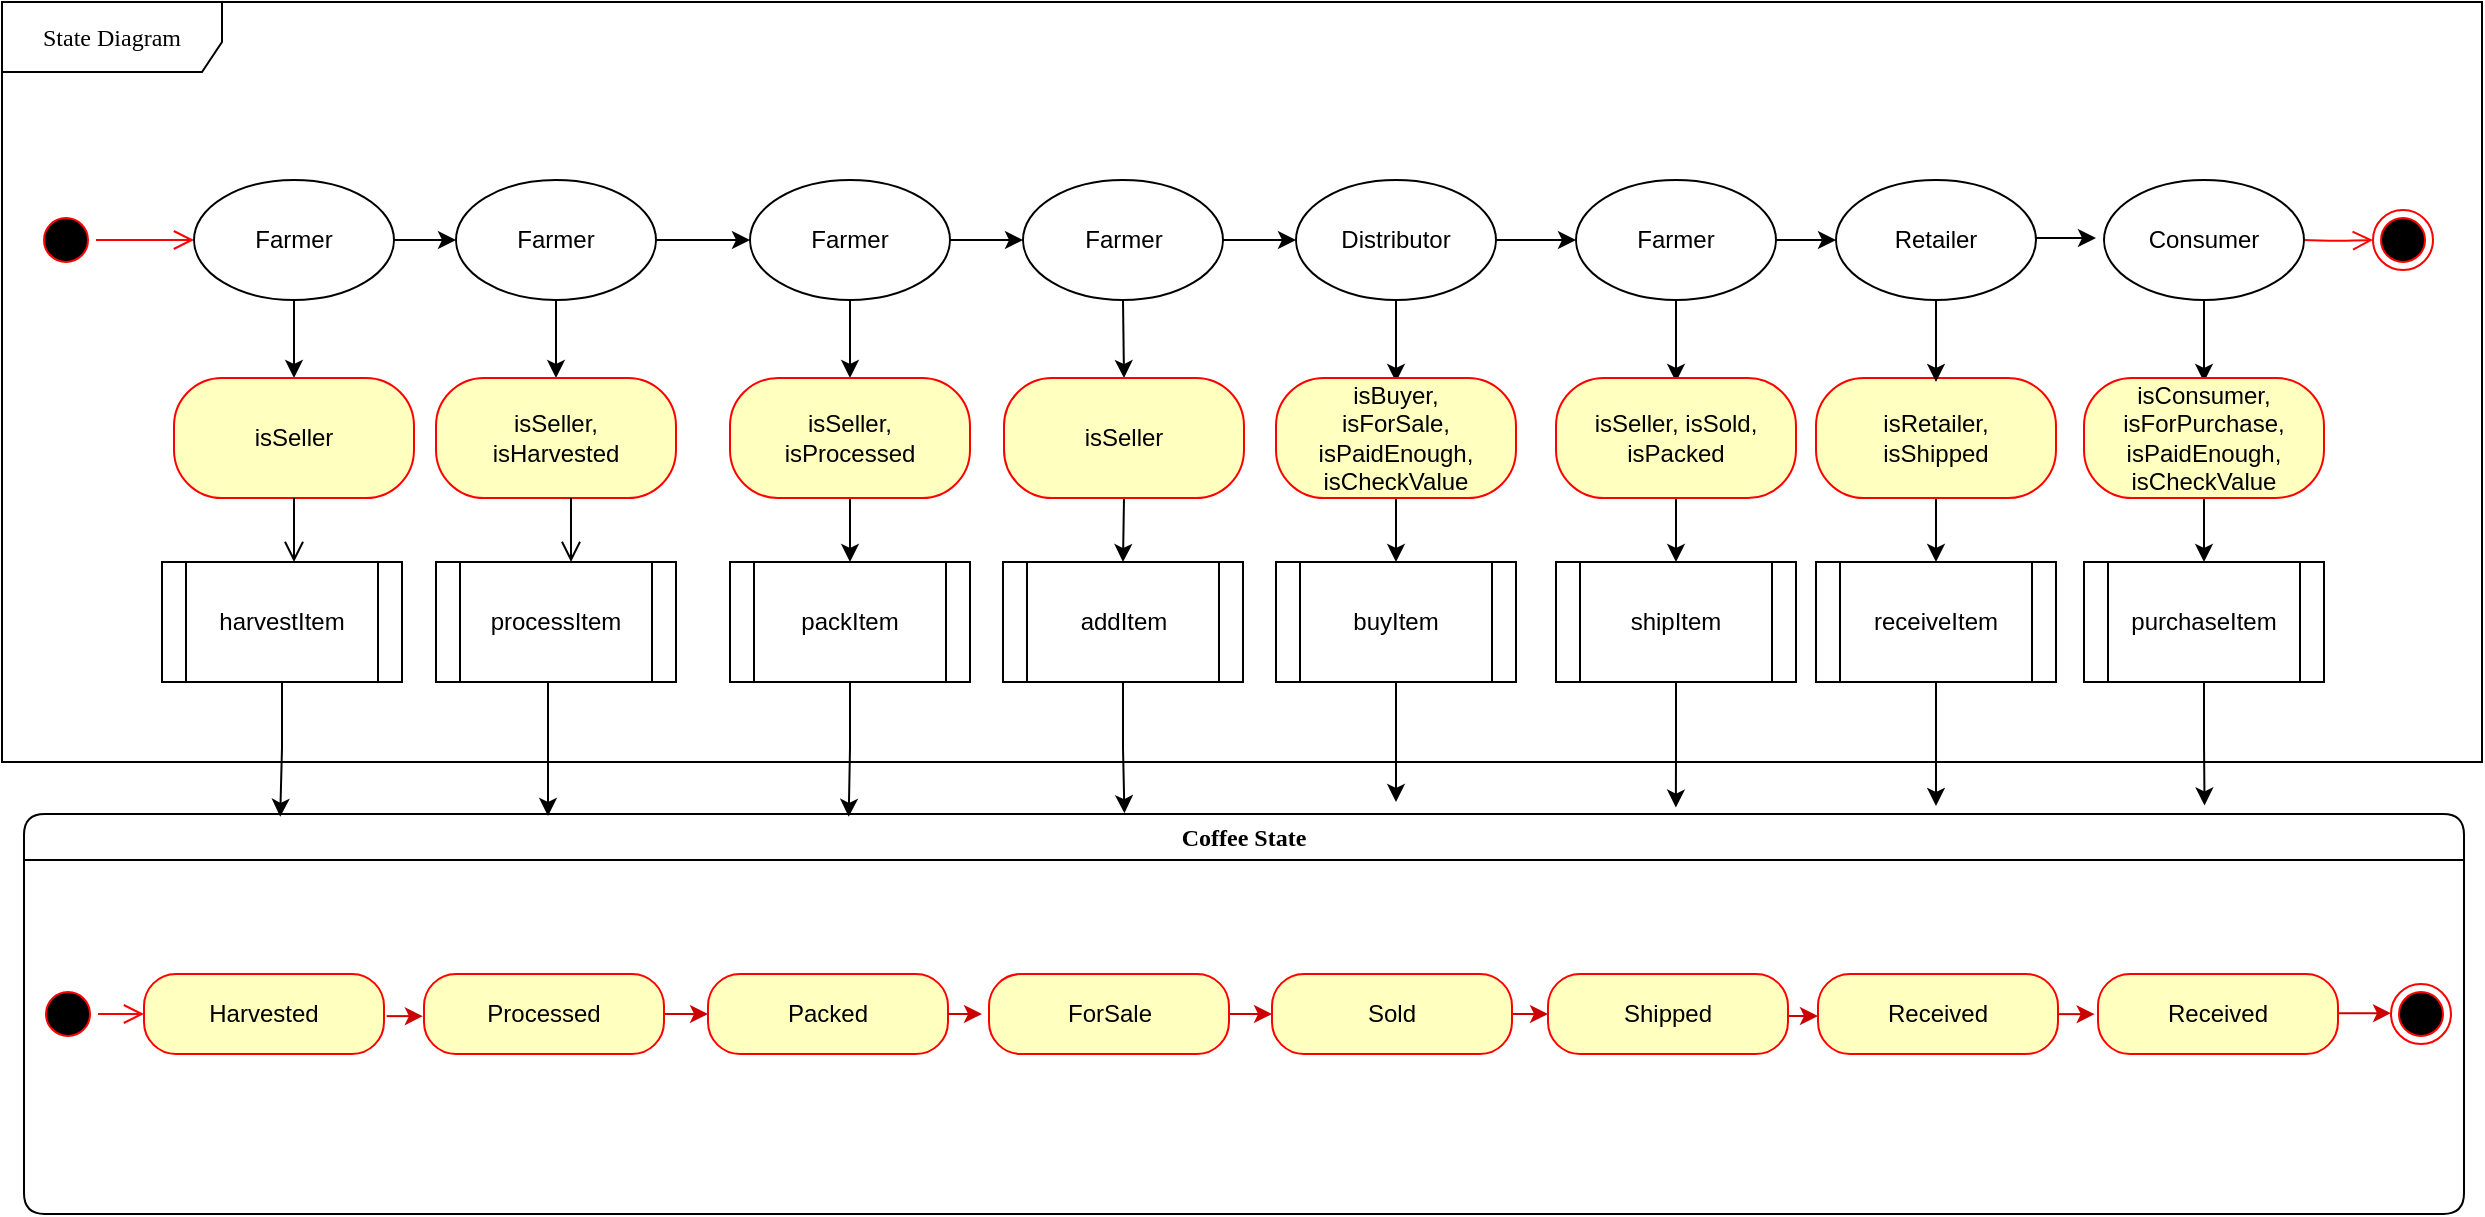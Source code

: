 <mxfile version="12.1.3" type="device" pages="1"><diagram name="Page-1" id="58cdce13-f638-feb5-8d6f-7d28b1aa9fa0"><mxGraphModel dx="1341" dy="703" grid="1" gridSize="10" guides="1" tooltips="1" connect="1" arrows="1" fold="1" page="1" pageScale="1" pageWidth="1100" pageHeight="850" background="#ffffff" math="0" shadow="0"><root><mxCell id="0"/><mxCell id="1" parent="0"/><mxCell id="382b91b5511bd0f7-1" value="" style="ellipse;html=1;shape=startState;fillColor=#000000;strokeColor=#ff0000;rounded=1;shadow=0;comic=0;labelBackgroundColor=none;fontFamily=Verdana;fontSize=12;fontColor=#000000;align=center;direction=south;" parent="1" vertex="1"><mxGeometry x="17" y="144" width="30" height="30" as="geometry"/></mxCell><mxCell id="2a3bc250acf0617d-7" value="Coffee State" style="swimlane;whiteSpace=wrap;html=1;rounded=1;shadow=0;comic=0;labelBackgroundColor=none;strokeColor=#000000;strokeWidth=1;fillColor=#ffffff;fontFamily=Verdana;fontSize=12;fontColor=#000000;align=center;startSize=23;" parent="1" vertex="1"><mxGeometry x="11" y="446" width="1220" height="200" as="geometry"/></mxCell><mxCell id="24f968d109e7d6b4-3" value="" style="ellipse;html=1;shape=endState;fillColor=#000000;strokeColor=#ff0000;rounded=1;shadow=0;comic=0;labelBackgroundColor=none;fontFamily=Verdana;fontSize=12;fontColor=#000000;align=center;" parent="2a3bc250acf0617d-7" vertex="1"><mxGeometry x="1183.5" y="85" width="30" height="30" as="geometry"/></mxCell><mxCell id="3cde6dad864a17aa-9" style="edgeStyle=elbowEdgeStyle;html=1;labelBackgroundColor=none;endArrow=open;endSize=8;strokeColor=#ff0000;fontFamily=Verdana;fontSize=12;align=left;" parent="2a3bc250acf0617d-7" source="2a3bc250acf0617d-3" target="5c2kfolSRN1aDGWYx7yb-65" edge="1"><mxGeometry relative="1" as="geometry"><mxPoint x="229" y="109" as="targetPoint"/></mxGeometry></mxCell><mxCell id="2a3bc250acf0617d-3" value="" style="ellipse;html=1;shape=startState;fillColor=#000000;strokeColor=#ff0000;rounded=1;shadow=0;comic=0;labelBackgroundColor=none;fontFamily=Verdana;fontSize=12;fontColor=#000000;align=center;direction=south;" parent="2a3bc250acf0617d-7" vertex="1"><mxGeometry x="7" y="85" width="30" height="30" as="geometry"/></mxCell><mxCell id="5c2kfolSRN1aDGWYx7yb-65" value="Harvested" style="rounded=1;whiteSpace=wrap;html=1;arcSize=40;fontColor=#000000;fillColor=#ffffc0;strokeColor=#ff0000;" parent="2a3bc250acf0617d-7" vertex="1"><mxGeometry x="60" y="80" width="120" height="40" as="geometry"/></mxCell><mxCell id="5c2kfolSRN1aDGWYx7yb-73" style="edgeStyle=orthogonalEdgeStyle;rounded=0;orthogonalLoop=1;jettySize=auto;html=1;exitX=1;exitY=0.5;exitDx=0;exitDy=0;strokeColor=#CC0000;" parent="2a3bc250acf0617d-7" source="5c2kfolSRN1aDGWYx7yb-66" target="5c2kfolSRN1aDGWYx7yb-67" edge="1"><mxGeometry relative="1" as="geometry"/></mxCell><mxCell id="5c2kfolSRN1aDGWYx7yb-66" value="Processed" style="rounded=1;whiteSpace=wrap;html=1;arcSize=40;fontColor=#000000;fillColor=#ffffc0;strokeColor=#ff0000;" parent="2a3bc250acf0617d-7" vertex="1"><mxGeometry x="200" y="80" width="120" height="40" as="geometry"/></mxCell><mxCell id="5c2kfolSRN1aDGWYx7yb-67" value="Packed" style="rounded=1;whiteSpace=wrap;html=1;arcSize=40;fontColor=#000000;fillColor=#ffffc0;strokeColor=#ff0000;" parent="2a3bc250acf0617d-7" vertex="1"><mxGeometry x="342" y="80" width="120" height="40" as="geometry"/></mxCell><mxCell id="5c2kfolSRN1aDGWYx7yb-75" style="edgeStyle=orthogonalEdgeStyle;rounded=0;orthogonalLoop=1;jettySize=auto;html=1;exitX=1;exitY=0.5;exitDx=0;exitDy=0;strokeColor=#CC0000;" parent="2a3bc250acf0617d-7" source="5c2kfolSRN1aDGWYx7yb-68" target="5c2kfolSRN1aDGWYx7yb-69" edge="1"><mxGeometry relative="1" as="geometry"/></mxCell><mxCell id="5c2kfolSRN1aDGWYx7yb-68" value="ForSale" style="rounded=1;whiteSpace=wrap;html=1;arcSize=40;fontColor=#000000;fillColor=#ffffc0;strokeColor=#ff0000;" parent="2a3bc250acf0617d-7" vertex="1"><mxGeometry x="482.5" y="80" width="120" height="40" as="geometry"/></mxCell><mxCell id="5c2kfolSRN1aDGWYx7yb-76" style="edgeStyle=orthogonalEdgeStyle;rounded=0;orthogonalLoop=1;jettySize=auto;html=1;exitX=1;exitY=0.5;exitDx=0;exitDy=0;strokeColor=#CC0000;entryX=0;entryY=0.5;entryDx=0;entryDy=0;" parent="2a3bc250acf0617d-7" source="5c2kfolSRN1aDGWYx7yb-69" target="5c2kfolSRN1aDGWYx7yb-70" edge="1"><mxGeometry relative="1" as="geometry"/></mxCell><mxCell id="5c2kfolSRN1aDGWYx7yb-69" value="Sold" style="rounded=1;whiteSpace=wrap;html=1;arcSize=40;fontColor=#000000;fillColor=#ffffc0;strokeColor=#ff0000;" parent="2a3bc250acf0617d-7" vertex="1"><mxGeometry x="624" y="80" width="120" height="40" as="geometry"/></mxCell><mxCell id="5c2kfolSRN1aDGWYx7yb-77" style="edgeStyle=orthogonalEdgeStyle;rounded=0;orthogonalLoop=1;jettySize=auto;html=1;exitX=1;exitY=0.5;exitDx=0;exitDy=0;strokeColor=#CC0000;" parent="2a3bc250acf0617d-7" source="5c2kfolSRN1aDGWYx7yb-70" target="5c2kfolSRN1aDGWYx7yb-71" edge="1"><mxGeometry relative="1" as="geometry"><Array as="points"><mxPoint x="902" y="101"/><mxPoint x="902" y="101"/></Array></mxGeometry></mxCell><mxCell id="5c2kfolSRN1aDGWYx7yb-70" value="Shipped" style="rounded=1;whiteSpace=wrap;html=1;arcSize=40;fontColor=#000000;fillColor=#ffffc0;strokeColor=#ff0000;" parent="2a3bc250acf0617d-7" vertex="1"><mxGeometry x="762" y="80" width="120" height="40" as="geometry"/></mxCell><mxCell id="5c2kfolSRN1aDGWYx7yb-80" style="edgeStyle=orthogonalEdgeStyle;rounded=0;orthogonalLoop=1;jettySize=auto;html=1;exitX=1;exitY=0.5;exitDx=0;exitDy=0;entryX=0;entryY=0.5;entryDx=0;entryDy=0;strokeColor=#CC0000;" parent="2a3bc250acf0617d-7" target="24f968d109e7d6b4-3" edge="1"><mxGeometry relative="1" as="geometry"><mxPoint x="1157.119" y="99.571" as="sourcePoint"/></mxGeometry></mxCell><mxCell id="5c2kfolSRN1aDGWYx7yb-71" value="Received" style="rounded=1;whiteSpace=wrap;html=1;arcSize=40;fontColor=#000000;fillColor=#ffffc0;strokeColor=#ff0000;" parent="2a3bc250acf0617d-7" vertex="1"><mxGeometry x="897" y="80" width="120" height="40" as="geometry"/></mxCell><mxCell id="ktUHLrGT5ofzkHHXC39x-12" style="edgeStyle=orthogonalEdgeStyle;rounded=0;orthogonalLoop=1;jettySize=auto;html=1;exitX=1;exitY=0.5;exitDx=0;exitDy=0;strokeColor=#CC0000;" edge="1" parent="2a3bc250acf0617d-7"><mxGeometry relative="1" as="geometry"><mxPoint x="199.429" y="101.071" as="targetPoint"/><mxPoint x="181.333" y="101.071" as="sourcePoint"/></mxGeometry></mxCell><mxCell id="ktUHLrGT5ofzkHHXC39x-14" value="Received" style="rounded=1;whiteSpace=wrap;html=1;arcSize=40;fontColor=#000000;fillColor=#ffffc0;strokeColor=#ff0000;" vertex="1" parent="2a3bc250acf0617d-7"><mxGeometry x="1037" y="80" width="120" height="40" as="geometry"/></mxCell><mxCell id="ktUHLrGT5ofzkHHXC39x-17" style="edgeStyle=orthogonalEdgeStyle;rounded=0;orthogonalLoop=1;jettySize=auto;html=1;exitX=1;exitY=0.5;exitDx=0;exitDy=0;strokeColor=#CC0000;entryX=0;entryY=0.5;entryDx=0;entryDy=0;" edge="1" parent="2a3bc250acf0617d-7"><mxGeometry relative="1" as="geometry"><mxPoint x="1017.238" y="100.071" as="sourcePoint"/><mxPoint x="1035.333" y="100.071" as="targetPoint"/></mxGeometry></mxCell><mxCell id="2a3bc250acf0617d-8" value="State Diagram" style="shape=umlFrame;whiteSpace=wrap;html=1;rounded=1;shadow=0;comic=0;labelBackgroundColor=none;strokeColor=#000000;strokeWidth=1;fillColor=#ffffff;fontFamily=Verdana;fontSize=12;fontColor=#000000;align=center;width=110;height=35;" parent="1" vertex="1"><mxGeometry y="40" width="1240" height="380" as="geometry"/></mxCell><mxCell id="2a3bc250acf0617d-9" style="edgeStyle=orthogonalEdgeStyle;html=1;labelBackgroundColor=none;endArrow=open;endSize=8;strokeColor=#ff0000;fontFamily=Verdana;fontSize=12;align=left;entryX=0;entryY=0.5;entryDx=0;entryDy=0;" parent="1" source="382b91b5511bd0f7-1" target="5c2kfolSRN1aDGWYx7yb-3" edge="1"><mxGeometry relative="1" as="geometry"><mxPoint x="107" y="160" as="targetPoint"/></mxGeometry></mxCell><mxCell id="5c2kfolSRN1aDGWYx7yb-1" value="" style="ellipse;html=1;shape=endState;fillColor=#000000;strokeColor=#ff0000;rounded=1;shadow=0;comic=0;labelBackgroundColor=none;fontFamily=Verdana;fontSize=12;fontColor=#000000;align=center;" parent="1" vertex="1"><mxGeometry x="1185.5" y="144" width="30" height="30" as="geometry"/></mxCell><mxCell id="5c2kfolSRN1aDGWYx7yb-23" style="edgeStyle=orthogonalEdgeStyle;rounded=0;orthogonalLoop=1;jettySize=auto;html=1;exitX=1;exitY=0.5;exitDx=0;exitDy=0;" parent="1" source="5c2kfolSRN1aDGWYx7yb-3" target="5c2kfolSRN1aDGWYx7yb-14" edge="1"><mxGeometry relative="1" as="geometry"/></mxCell><mxCell id="5c2kfolSRN1aDGWYx7yb-37" style="edgeStyle=orthogonalEdgeStyle;rounded=0;orthogonalLoop=1;jettySize=auto;html=1;exitX=0.5;exitY=1;exitDx=0;exitDy=0;entryX=0.5;entryY=0;entryDx=0;entryDy=0;" parent="1" source="5c2kfolSRN1aDGWYx7yb-3" edge="1" target="5c2kfolSRN1aDGWYx7yb-44"><mxGeometry relative="1" as="geometry"><mxPoint x="146" y="240" as="targetPoint"/></mxGeometry></mxCell><mxCell id="5c2kfolSRN1aDGWYx7yb-3" value="Farmer" style="ellipse;whiteSpace=wrap;html=1;" parent="1" vertex="1"><mxGeometry x="96" y="129" width="100" height="60" as="geometry"/></mxCell><mxCell id="5c2kfolSRN1aDGWYx7yb-21" style="edgeStyle=orthogonalEdgeStyle;rounded=0;orthogonalLoop=1;jettySize=auto;html=1;exitX=1;exitY=0.5;exitDx=0;exitDy=0;" parent="1" source="5c2kfolSRN1aDGWYx7yb-14" target="5c2kfolSRN1aDGWYx7yb-15" edge="1"><mxGeometry relative="1" as="geometry"/></mxCell><mxCell id="5c2kfolSRN1aDGWYx7yb-38" style="edgeStyle=orthogonalEdgeStyle;rounded=0;orthogonalLoop=1;jettySize=auto;html=1;exitX=0.5;exitY=1;exitDx=0;exitDy=0;entryX=0.5;entryY=0;entryDx=0;entryDy=0;" parent="1" source="5c2kfolSRN1aDGWYx7yb-14" edge="1" target="ktUHLrGT5ofzkHHXC39x-8"><mxGeometry relative="1" as="geometry"><mxPoint x="277" y="240" as="targetPoint"/></mxGeometry></mxCell><mxCell id="5c2kfolSRN1aDGWYx7yb-14" value="Farmer" style="ellipse;whiteSpace=wrap;html=1;" parent="1" vertex="1"><mxGeometry x="227" y="129" width="100" height="60" as="geometry"/></mxCell><mxCell id="5c2kfolSRN1aDGWYx7yb-22" style="edgeStyle=orthogonalEdgeStyle;rounded=0;orthogonalLoop=1;jettySize=auto;html=1;exitX=1;exitY=0.5;exitDx=0;exitDy=0;" parent="1" source="5c2kfolSRN1aDGWYx7yb-15" target="5c2kfolSRN1aDGWYx7yb-16" edge="1"><mxGeometry relative="1" as="geometry"/></mxCell><mxCell id="5c2kfolSRN1aDGWYx7yb-39" style="edgeStyle=orthogonalEdgeStyle;rounded=0;orthogonalLoop=1;jettySize=auto;html=1;exitX=0.5;exitY=1;exitDx=0;exitDy=0;entryX=0.5;entryY=0;entryDx=0;entryDy=0;" parent="1" source="5c2kfolSRN1aDGWYx7yb-15" edge="1" target="5c2kfolSRN1aDGWYx7yb-47"><mxGeometry relative="1" as="geometry"><mxPoint x="424" y="240" as="targetPoint"/></mxGeometry></mxCell><mxCell id="5c2kfolSRN1aDGWYx7yb-15" value="Farmer" style="ellipse;whiteSpace=wrap;html=1;" parent="1" vertex="1"><mxGeometry x="374" y="129" width="100" height="60" as="geometry"/></mxCell><mxCell id="5c2kfolSRN1aDGWYx7yb-24" style="edgeStyle=orthogonalEdgeStyle;rounded=0;orthogonalLoop=1;jettySize=auto;html=1;exitX=1;exitY=0.5;exitDx=0;exitDy=0;" parent="1" source="5c2kfolSRN1aDGWYx7yb-16" target="5c2kfolSRN1aDGWYx7yb-17" edge="1"><mxGeometry relative="1" as="geometry"/></mxCell><mxCell id="5c2kfolSRN1aDGWYx7yb-40" style="edgeStyle=orthogonalEdgeStyle;rounded=0;orthogonalLoop=1;jettySize=auto;html=1;exitX=0.5;exitY=1;exitDx=0;exitDy=0;entryX=0.5;entryY=0;entryDx=0;entryDy=0;" parent="1" source="5c2kfolSRN1aDGWYx7yb-16" edge="1" target="5c2kfolSRN1aDGWYx7yb-48"><mxGeometry relative="1" as="geometry"><mxPoint x="561" y="240" as="targetPoint"/></mxGeometry></mxCell><mxCell id="5c2kfolSRN1aDGWYx7yb-16" value="Farmer" style="ellipse;whiteSpace=wrap;html=1;" parent="1" vertex="1"><mxGeometry x="510.5" y="129" width="100" height="60" as="geometry"/></mxCell><mxCell id="5c2kfolSRN1aDGWYx7yb-25" style="edgeStyle=orthogonalEdgeStyle;rounded=0;orthogonalLoop=1;jettySize=auto;html=1;exitX=1;exitY=0.5;exitDx=0;exitDy=0;entryX=0;entryY=0.5;entryDx=0;entryDy=0;" parent="1" source="5c2kfolSRN1aDGWYx7yb-17" target="5c2kfolSRN1aDGWYx7yb-18" edge="1"><mxGeometry relative="1" as="geometry"/></mxCell><mxCell id="5c2kfolSRN1aDGWYx7yb-41" style="edgeStyle=orthogonalEdgeStyle;rounded=0;orthogonalLoop=1;jettySize=auto;html=1;exitX=0.5;exitY=1;exitDx=0;exitDy=0;" parent="1" source="5c2kfolSRN1aDGWYx7yb-17" edge="1"><mxGeometry relative="1" as="geometry"><mxPoint x="697" y="230" as="targetPoint"/></mxGeometry></mxCell><mxCell id="5c2kfolSRN1aDGWYx7yb-17" value="Distributor" style="ellipse;whiteSpace=wrap;html=1;" parent="1" vertex="1"><mxGeometry x="647" y="129" width="100" height="60" as="geometry"/></mxCell><mxCell id="5c2kfolSRN1aDGWYx7yb-28" value="" style="edgeStyle=orthogonalEdgeStyle;rounded=0;orthogonalLoop=1;jettySize=auto;html=1;" parent="1" source="5c2kfolSRN1aDGWYx7yb-18" target="5c2kfolSRN1aDGWYx7yb-19" edge="1"><mxGeometry relative="1" as="geometry"/></mxCell><mxCell id="5c2kfolSRN1aDGWYx7yb-42" style="edgeStyle=orthogonalEdgeStyle;rounded=0;orthogonalLoop=1;jettySize=auto;html=1;exitX=0.5;exitY=1;exitDx=0;exitDy=0;" parent="1" source="5c2kfolSRN1aDGWYx7yb-18" edge="1"><mxGeometry relative="1" as="geometry"><mxPoint x="837" y="230" as="targetPoint"/></mxGeometry></mxCell><mxCell id="5c2kfolSRN1aDGWYx7yb-18" value="Farmer" style="ellipse;whiteSpace=wrap;html=1;" parent="1" vertex="1"><mxGeometry x="787" y="129" width="100" height="60" as="geometry"/></mxCell><mxCell id="5c2kfolSRN1aDGWYx7yb-43" style="edgeStyle=orthogonalEdgeStyle;rounded=0;orthogonalLoop=1;jettySize=auto;html=1;exitX=0.5;exitY=1;exitDx=0;exitDy=0;entryX=0.5;entryY=0;entryDx=0;entryDy=0;" parent="1" source="5c2kfolSRN1aDGWYx7yb-19" edge="1"><mxGeometry relative="1" as="geometry"><mxPoint x="967" y="240" as="targetPoint"/></mxGeometry></mxCell><mxCell id="5c2kfolSRN1aDGWYx7yb-19" value="Retailer" style="ellipse;whiteSpace=wrap;html=1;" parent="1" vertex="1"><mxGeometry x="917" y="129" width="100" height="60" as="geometry"/></mxCell><mxCell id="5c2kfolSRN1aDGWYx7yb-29" style="edgeStyle=orthogonalEdgeStyle;html=1;labelBackgroundColor=none;endArrow=open;endSize=8;strokeColor=#ff0000;fontFamily=Verdana;fontSize=12;align=left;entryX=0;entryY=0.5;entryDx=0;entryDy=0;exitX=1;exitY=0.5;exitDx=0;exitDy=0;" parent="1" target="5c2kfolSRN1aDGWYx7yb-1" edge="1"><mxGeometry relative="1" as="geometry"><mxPoint x="1149.773" y="159.0" as="sourcePoint"/><mxPoint x="238.5" y="169" as="targetPoint"/></mxGeometry></mxCell><mxCell id="5c2kfolSRN1aDGWYx7yb-44" value="isSeller" style="rounded=1;whiteSpace=wrap;html=1;arcSize=40;fontColor=#000000;fillColor=#ffffc0;strokeColor=#ff0000;" parent="1" vertex="1"><mxGeometry x="86" y="228" width="120" height="60" as="geometry"/></mxCell><mxCell id="5c2kfolSRN1aDGWYx7yb-45" value="" style="edgeStyle=orthogonalEdgeStyle;html=1;verticalAlign=bottom;endArrow=open;endSize=8;strokeColor=#000000;" parent="1" source="5c2kfolSRN1aDGWYx7yb-44" edge="1"><mxGeometry relative="1" as="geometry"><mxPoint x="146" y="320" as="targetPoint"/></mxGeometry></mxCell><mxCell id="5c2kfolSRN1aDGWYx7yb-60" style="edgeStyle=orthogonalEdgeStyle;rounded=0;orthogonalLoop=1;jettySize=auto;html=1;exitX=0.5;exitY=1;exitDx=0;exitDy=0;entryX=0.5;entryY=0;entryDx=0;entryDy=0;strokeColor=#000000;" parent="1" source="5c2kfolSRN1aDGWYx7yb-47" target="5c2kfolSRN1aDGWYx7yb-54" edge="1"><mxGeometry relative="1" as="geometry"/></mxCell><mxCell id="5c2kfolSRN1aDGWYx7yb-47" value="isSeller,&lt;br&gt;isProcessed" style="rounded=1;whiteSpace=wrap;html=1;arcSize=40;fontColor=#000000;fillColor=#ffffc0;strokeColor=#ff0000;" parent="1" vertex="1"><mxGeometry x="364" y="228" width="120" height="60" as="geometry"/></mxCell><mxCell id="5c2kfolSRN1aDGWYx7yb-61" style="edgeStyle=orthogonalEdgeStyle;rounded=0;orthogonalLoop=1;jettySize=auto;html=1;exitX=0.5;exitY=1;exitDx=0;exitDy=0;entryX=0.5;entryY=0;entryDx=0;entryDy=0;strokeColor=#000000;" parent="1" source="5c2kfolSRN1aDGWYx7yb-48" target="5c2kfolSRN1aDGWYx7yb-55" edge="1"><mxGeometry relative="1" as="geometry"/></mxCell><mxCell id="5c2kfolSRN1aDGWYx7yb-48" value="isSeller" style="rounded=1;whiteSpace=wrap;html=1;arcSize=40;fontColor=#000000;fillColor=#ffffc0;strokeColor=#ff0000;" parent="1" vertex="1"><mxGeometry x="501" y="228" width="120" height="60" as="geometry"/></mxCell><mxCell id="5c2kfolSRN1aDGWYx7yb-62" style="edgeStyle=orthogonalEdgeStyle;rounded=0;orthogonalLoop=1;jettySize=auto;html=1;exitX=0.5;exitY=1;exitDx=0;exitDy=0;strokeColor=#000000;" parent="1" source="5c2kfolSRN1aDGWYx7yb-49" target="5c2kfolSRN1aDGWYx7yb-56" edge="1"><mxGeometry relative="1" as="geometry"/></mxCell><mxCell id="5c2kfolSRN1aDGWYx7yb-49" value="isBuyer,&lt;br&gt;isForSale,&lt;br&gt;isPaidEnough,&lt;br&gt;isCheckValue" style="rounded=1;whiteSpace=wrap;html=1;arcSize=40;fontColor=#000000;fillColor=#ffffc0;strokeColor=#ff0000;" parent="1" vertex="1"><mxGeometry x="637" y="228" width="120" height="60" as="geometry"/></mxCell><mxCell id="5c2kfolSRN1aDGWYx7yb-63" style="edgeStyle=orthogonalEdgeStyle;rounded=0;orthogonalLoop=1;jettySize=auto;html=1;exitX=0.5;exitY=1;exitDx=0;exitDy=0;entryX=0.5;entryY=0;entryDx=0;entryDy=0;strokeColor=#000000;" parent="1" source="5c2kfolSRN1aDGWYx7yb-50" target="5c2kfolSRN1aDGWYx7yb-57" edge="1"><mxGeometry relative="1" as="geometry"/></mxCell><mxCell id="5c2kfolSRN1aDGWYx7yb-50" value="isSeller, isSold,&lt;br&gt;isPacked" style="rounded=1;whiteSpace=wrap;html=1;arcSize=40;fontColor=#000000;fillColor=#ffffc0;strokeColor=#ff0000;" parent="1" vertex="1"><mxGeometry x="777" y="228" width="120" height="60" as="geometry"/></mxCell><mxCell id="5c2kfolSRN1aDGWYx7yb-64" style="edgeStyle=orthogonalEdgeStyle;rounded=0;orthogonalLoop=1;jettySize=auto;html=1;exitX=0.5;exitY=1;exitDx=0;exitDy=0;entryX=0.5;entryY=0;entryDx=0;entryDy=0;strokeColor=#000000;" parent="1" source="5c2kfolSRN1aDGWYx7yb-51" target="5c2kfolSRN1aDGWYx7yb-58" edge="1"><mxGeometry relative="1" as="geometry"/></mxCell><mxCell id="5c2kfolSRN1aDGWYx7yb-51" value="isRetailer,&lt;br&gt;isShipped" style="rounded=1;whiteSpace=wrap;html=1;arcSize=40;fontColor=#000000;fillColor=#ffffc0;strokeColor=#ff0000;" parent="1" vertex="1"><mxGeometry x="907" y="228" width="120" height="60" as="geometry"/></mxCell><mxCell id="5c2kfolSRN1aDGWYx7yb-84" style="edgeStyle=orthogonalEdgeStyle;rounded=0;orthogonalLoop=1;jettySize=auto;html=1;exitX=0.5;exitY=1;exitDx=0;exitDy=0;entryX=0.105;entryY=0.007;entryDx=0;entryDy=0;entryPerimeter=0;strokeColor=#000000;" parent="1" source="5c2kfolSRN1aDGWYx7yb-52" target="2a3bc250acf0617d-7" edge="1"><mxGeometry relative="1" as="geometry"/></mxCell><mxCell id="5c2kfolSRN1aDGWYx7yb-52" value="harvestItem" style="shape=process;whiteSpace=wrap;html=1;backgroundOutline=1;" parent="1" vertex="1"><mxGeometry x="80" y="320" width="120" height="60" as="geometry"/></mxCell><mxCell id="5c2kfolSRN1aDGWYx7yb-92" style="edgeStyle=orthogonalEdgeStyle;rounded=0;orthogonalLoop=1;jettySize=auto;html=1;exitX=0.5;exitY=1;exitDx=0;exitDy=0;strokeColor=#000000;" parent="1" source="5c2kfolSRN1aDGWYx7yb-53" edge="1"><mxGeometry relative="1" as="geometry"><mxPoint x="273" y="447" as="targetPoint"/><Array as="points"><mxPoint x="273" y="380"/></Array></mxGeometry></mxCell><mxCell id="5c2kfolSRN1aDGWYx7yb-53" value="processItem" style="shape=process;whiteSpace=wrap;html=1;backgroundOutline=1;" parent="1" vertex="1"><mxGeometry x="217" y="320" width="120" height="60" as="geometry"/></mxCell><mxCell id="5c2kfolSRN1aDGWYx7yb-87" style="edgeStyle=orthogonalEdgeStyle;rounded=0;orthogonalLoop=1;jettySize=auto;html=1;exitX=0.5;exitY=1;exitDx=0;exitDy=0;entryX=0.338;entryY=0.007;entryDx=0;entryDy=0;entryPerimeter=0;strokeColor=#000000;" parent="1" source="5c2kfolSRN1aDGWYx7yb-54" target="2a3bc250acf0617d-7" edge="1"><mxGeometry relative="1" as="geometry"/></mxCell><mxCell id="5c2kfolSRN1aDGWYx7yb-54" value="packItem" style="shape=process;whiteSpace=wrap;html=1;backgroundOutline=1;" parent="1" vertex="1"><mxGeometry x="364" y="320" width="120" height="60" as="geometry"/></mxCell><mxCell id="5c2kfolSRN1aDGWYx7yb-88" style="edgeStyle=orthogonalEdgeStyle;rounded=0;orthogonalLoop=1;jettySize=auto;html=1;exitX=0.5;exitY=1;exitDx=0;exitDy=0;entryX=0.451;entryY=-0.002;entryDx=0;entryDy=0;entryPerimeter=0;strokeColor=#000000;" parent="1" source="5c2kfolSRN1aDGWYx7yb-55" target="2a3bc250acf0617d-7" edge="1"><mxGeometry relative="1" as="geometry"/></mxCell><mxCell id="5c2kfolSRN1aDGWYx7yb-55" value="addItem" style="shape=process;whiteSpace=wrap;html=1;backgroundOutline=1;" parent="1" vertex="1"><mxGeometry x="500.5" y="320" width="120" height="60" as="geometry"/></mxCell><mxCell id="5c2kfolSRN1aDGWYx7yb-89" style="edgeStyle=orthogonalEdgeStyle;rounded=0;orthogonalLoop=1;jettySize=auto;html=1;exitX=0.5;exitY=1;exitDx=0;exitDy=0;strokeColor=#000000;" parent="1" source="5c2kfolSRN1aDGWYx7yb-56" edge="1"><mxGeometry relative="1" as="geometry"><mxPoint x="697" y="440" as="targetPoint"/></mxGeometry></mxCell><mxCell id="5c2kfolSRN1aDGWYx7yb-56" value="buyItem" style="shape=process;whiteSpace=wrap;html=1;backgroundOutline=1;" parent="1" vertex="1"><mxGeometry x="637" y="320" width="120" height="60" as="geometry"/></mxCell><mxCell id="5c2kfolSRN1aDGWYx7yb-90" style="edgeStyle=orthogonalEdgeStyle;rounded=0;orthogonalLoop=1;jettySize=auto;html=1;exitX=0.5;exitY=1;exitDx=0;exitDy=0;entryX=0.677;entryY=-0.016;entryDx=0;entryDy=0;entryPerimeter=0;strokeColor=#000000;" parent="1" source="5c2kfolSRN1aDGWYx7yb-57" target="2a3bc250acf0617d-7" edge="1"><mxGeometry relative="1" as="geometry"/></mxCell><mxCell id="5c2kfolSRN1aDGWYx7yb-57" value="shipItem" style="shape=process;whiteSpace=wrap;html=1;backgroundOutline=1;" parent="1" vertex="1"><mxGeometry x="777" y="320" width="120" height="60" as="geometry"/></mxCell><mxCell id="5c2kfolSRN1aDGWYx7yb-91" style="edgeStyle=orthogonalEdgeStyle;rounded=0;orthogonalLoop=1;jettySize=auto;html=1;exitX=0.5;exitY=1;exitDx=0;exitDy=0;strokeColor=#000000;" parent="1" source="5c2kfolSRN1aDGWYx7yb-58" edge="1"><mxGeometry relative="1" as="geometry"><mxPoint x="967" y="442" as="targetPoint"/></mxGeometry></mxCell><mxCell id="5c2kfolSRN1aDGWYx7yb-58" value="receiveItem" style="shape=process;whiteSpace=wrap;html=1;backgroundOutline=1;" parent="1" vertex="1"><mxGeometry x="907" y="320" width="120" height="60" as="geometry"/></mxCell><mxCell id="5c2kfolSRN1aDGWYx7yb-74" style="edgeStyle=orthogonalEdgeStyle;rounded=0;orthogonalLoop=1;jettySize=auto;html=1;exitX=1;exitY=0.5;exitDx=0;exitDy=0;strokeColor=#CC0000;" parent="1" source="5c2kfolSRN1aDGWYx7yb-67" edge="1"><mxGeometry relative="1" as="geometry"><mxPoint x="490" y="546" as="targetPoint"/></mxGeometry></mxCell><mxCell id="ktUHLrGT5ofzkHHXC39x-1" style="edgeStyle=orthogonalEdgeStyle;rounded=0;orthogonalLoop=1;jettySize=auto;html=1;exitX=0.5;exitY=1;exitDx=0;exitDy=0;" edge="1" parent="1" source="ktUHLrGT5ofzkHHXC39x-2"><mxGeometry relative="1" as="geometry"><mxPoint x="1101" y="230" as="targetPoint"/></mxGeometry></mxCell><mxCell id="ktUHLrGT5ofzkHHXC39x-2" value="Consumer" style="ellipse;whiteSpace=wrap;html=1;" vertex="1" parent="1"><mxGeometry x="1051" y="129" width="100" height="60" as="geometry"/></mxCell><mxCell id="ktUHLrGT5ofzkHHXC39x-3" style="edgeStyle=orthogonalEdgeStyle;rounded=0;orthogonalLoop=1;jettySize=auto;html=1;exitX=0.5;exitY=1;exitDx=0;exitDy=0;entryX=0.5;entryY=0;entryDx=0;entryDy=0;strokeColor=#000000;" edge="1" parent="1" source="ktUHLrGT5ofzkHHXC39x-4" target="ktUHLrGT5ofzkHHXC39x-6"><mxGeometry relative="1" as="geometry"/></mxCell><mxCell id="ktUHLrGT5ofzkHHXC39x-4" value="isConsumer,&lt;br&gt;isForPurchase,&lt;br&gt;isPaidEnough,&lt;br&gt;isCheckValue" style="rounded=1;whiteSpace=wrap;html=1;arcSize=40;fontColor=#000000;fillColor=#ffffc0;strokeColor=#ff0000;" vertex="1" parent="1"><mxGeometry x="1041" y="228" width="120" height="60" as="geometry"/></mxCell><mxCell id="ktUHLrGT5ofzkHHXC39x-5" style="edgeStyle=orthogonalEdgeStyle;rounded=0;orthogonalLoop=1;jettySize=auto;html=1;exitX=0.5;exitY=1;exitDx=0;exitDy=0;entryX=0.886;entryY=-0.02;entryDx=0;entryDy=0;entryPerimeter=0;strokeColor=#000000;" edge="1" parent="1" source="ktUHLrGT5ofzkHHXC39x-6"><mxGeometry relative="1" as="geometry"><mxPoint x="1101.273" y="441.727" as="targetPoint"/></mxGeometry></mxCell><mxCell id="ktUHLrGT5ofzkHHXC39x-6" value="purchaseItem" style="shape=process;whiteSpace=wrap;html=1;backgroundOutline=1;" vertex="1" parent="1"><mxGeometry x="1041" y="320" width="120" height="60" as="geometry"/></mxCell><mxCell id="ktUHLrGT5ofzkHHXC39x-7" value="" style="edgeStyle=orthogonalEdgeStyle;rounded=0;orthogonalLoop=1;jettySize=auto;html=1;" edge="1" parent="1"><mxGeometry relative="1" as="geometry"><mxPoint x="1017" y="158.0" as="sourcePoint"/><mxPoint x="1047" y="158.0" as="targetPoint"/></mxGeometry></mxCell><mxCell id="ktUHLrGT5ofzkHHXC39x-8" value="isSeller, &lt;br&gt;isHarvested" style="rounded=1;whiteSpace=wrap;html=1;arcSize=40;fontColor=#000000;fillColor=#ffffc0;strokeColor=#ff0000;" vertex="1" parent="1"><mxGeometry x="217" y="228" width="120" height="60" as="geometry"/></mxCell><mxCell id="ktUHLrGT5ofzkHHXC39x-9" style="edgeStyle=orthogonalEdgeStyle;rounded=0;orthogonalLoop=1;jettySize=auto;html=1;exitX=0.5;exitY=1;exitDx=0;exitDy=0;" edge="1" parent="1" source="5c2kfolSRN1aDGWYx7yb-19"><mxGeometry relative="1" as="geometry"><mxPoint x="967" y="230" as="targetPoint"/><mxPoint x="966.619" y="189.381" as="sourcePoint"/><Array as="points"><mxPoint x="967" y="200"/><mxPoint x="967" y="200"/></Array></mxGeometry></mxCell><mxCell id="ktUHLrGT5ofzkHHXC39x-10" value="" style="edgeStyle=orthogonalEdgeStyle;html=1;verticalAlign=bottom;endArrow=open;endSize=8;strokeColor=#000000;" edge="1" parent="1"><mxGeometry relative="1" as="geometry"><mxPoint x="284.5" y="320" as="targetPoint"/><mxPoint x="284.5" y="288.0" as="sourcePoint"/></mxGeometry></mxCell></root></mxGraphModel></diagram></mxfile>